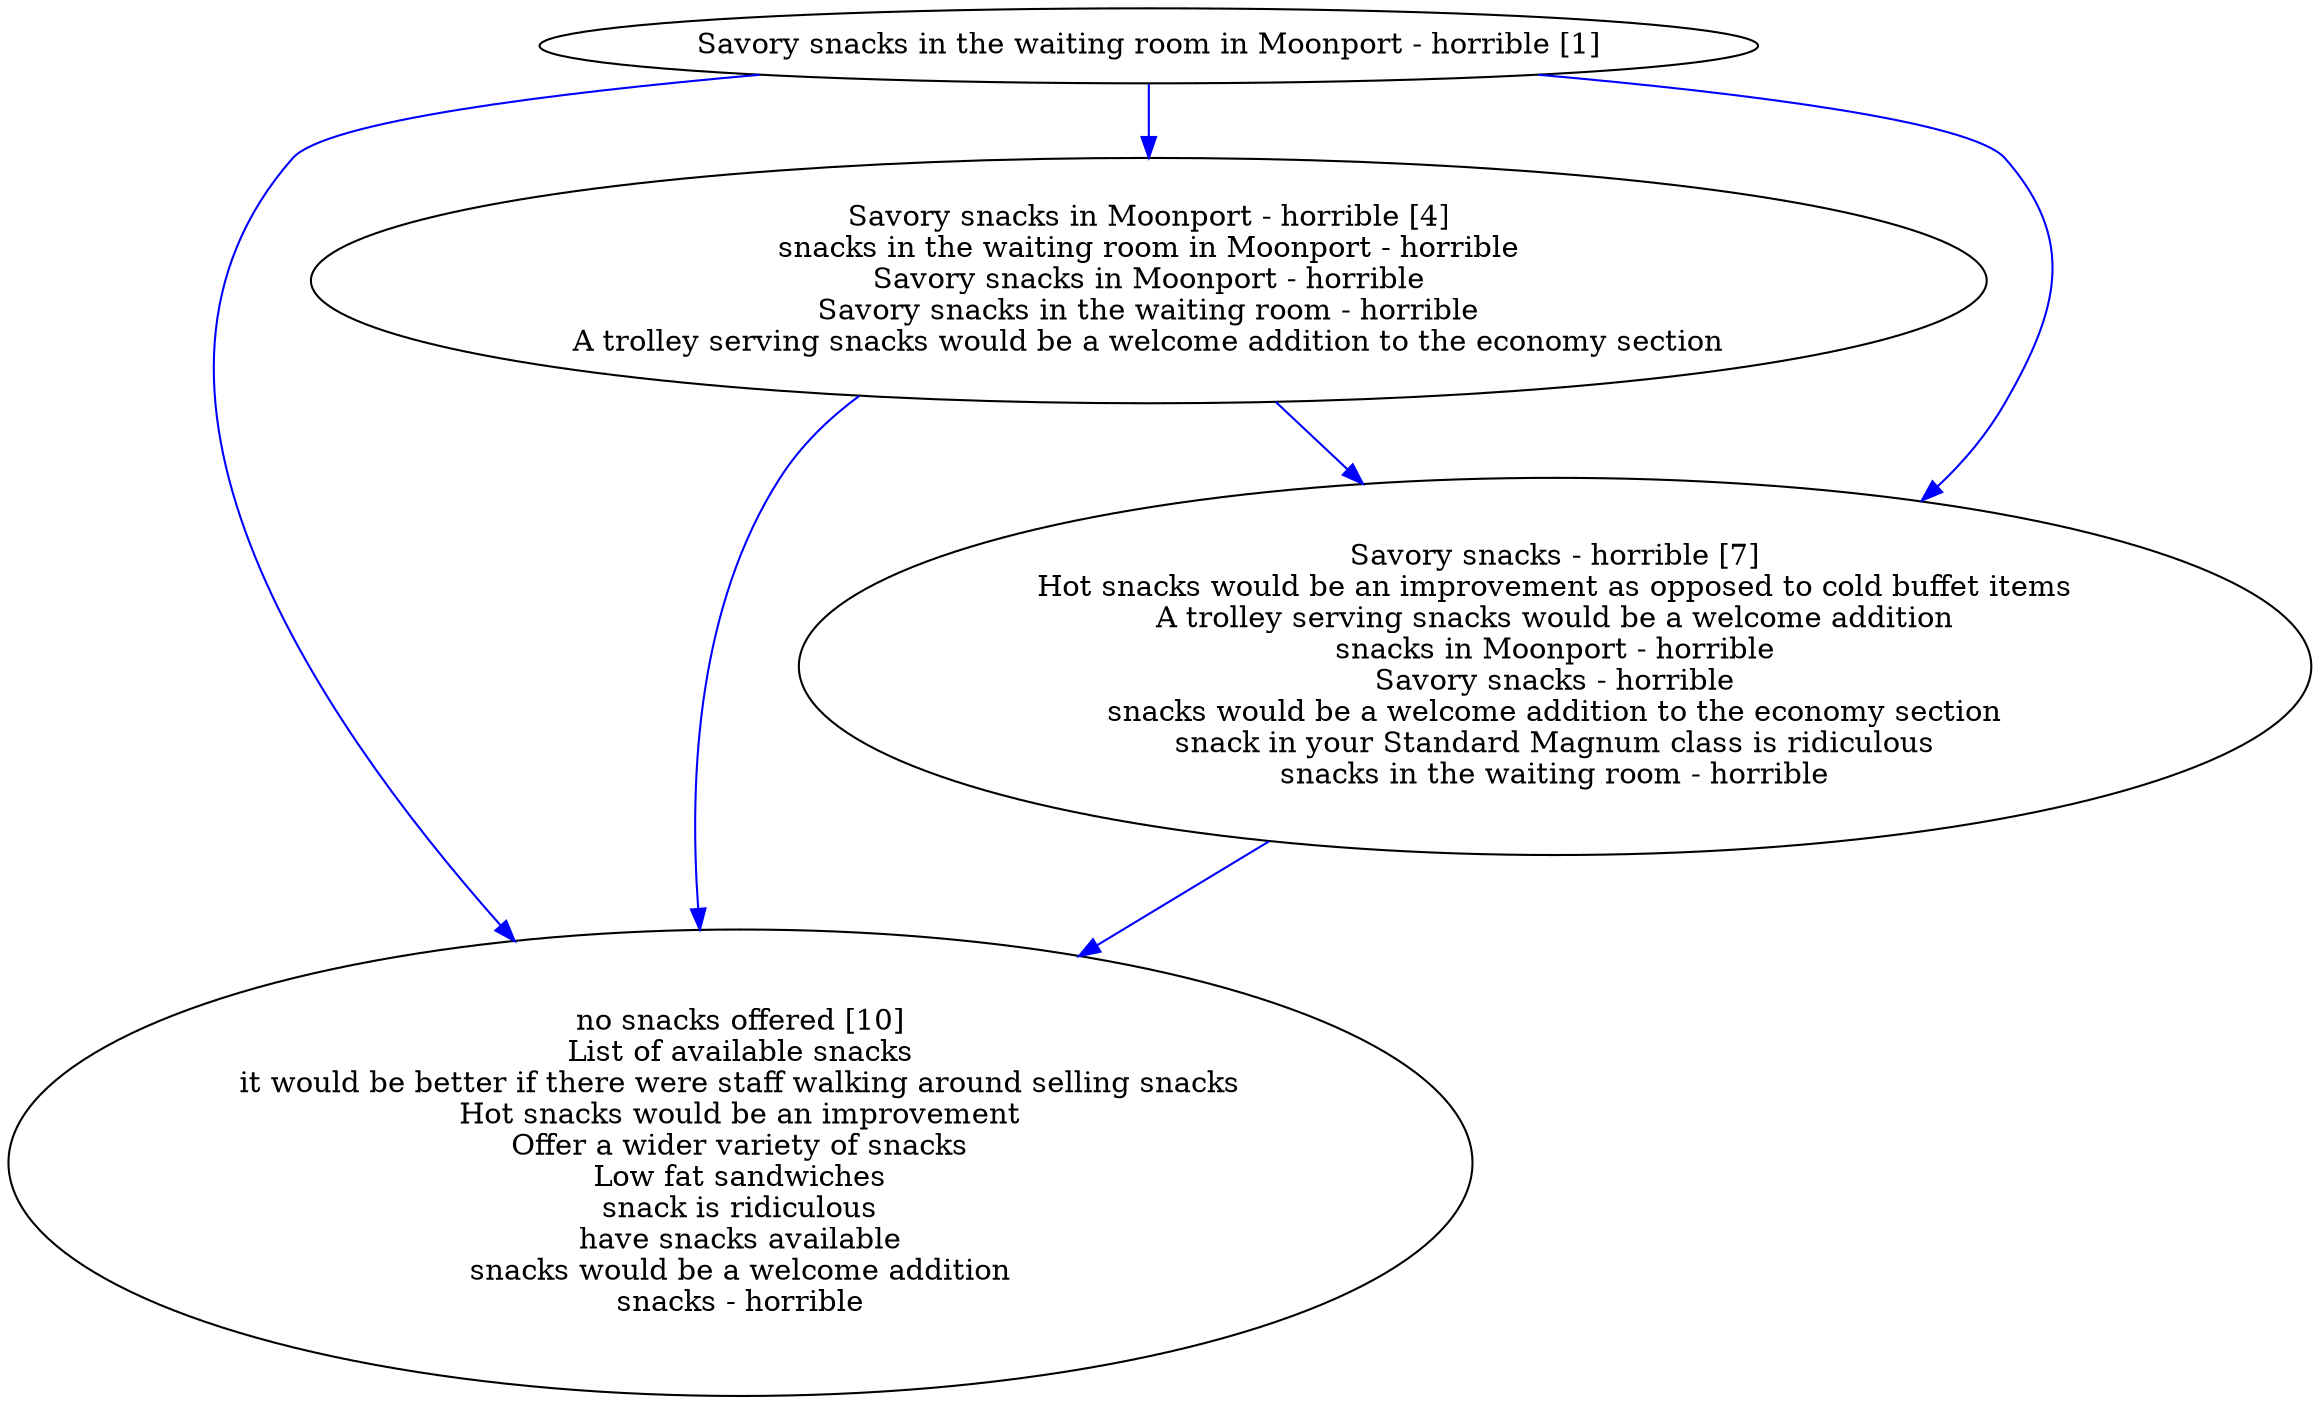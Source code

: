 digraph collapsedGraph {
"no snacks offered [10]\nList of available snacks\nit would be better if there were staff walking around selling snacks\nHot snacks would be an improvement\nOffer a wider variety of snacks\nLow fat sandwiches\nsnack is ridiculous\nhave snacks available\nsnacks would be a welcome addition\nsnacks - horrible""Savory snacks in Moonport - horrible [4]\nsnacks in the waiting room in Moonport - horrible\nSavory snacks in Moonport - horrible\nSavory snacks in the waiting room - horrible\nA trolley serving snacks would be a welcome addition to the economy section""Savory snacks - horrible [7]\nHot snacks would be an improvement as opposed to cold buffet items\nA trolley serving snacks would be a welcome addition\nsnacks in Moonport - horrible\nSavory snacks - horrible\nsnacks would be a welcome addition to the economy section\nsnack in your Standard Magnum class is ridiculous\nsnacks in the waiting room - horrible""Savory snacks in the waiting room in Moonport - horrible [1]""Savory snacks in the waiting room in Moonport - horrible [1]" -> "Savory snacks - horrible [7]\nHot snacks would be an improvement as opposed to cold buffet items\nA trolley serving snacks would be a welcome addition\nsnacks in Moonport - horrible\nSavory snacks - horrible\nsnacks would be a welcome addition to the economy section\nsnack in your Standard Magnum class is ridiculous\nsnacks in the waiting room - horrible" [color=blue]
"Savory snacks in the waiting room in Moonport - horrible [1]" -> "Savory snacks in Moonport - horrible [4]\nsnacks in the waiting room in Moonport - horrible\nSavory snacks in Moonport - horrible\nSavory snacks in the waiting room - horrible\nA trolley serving snacks would be a welcome addition to the economy section" [color=blue]
"Savory snacks in Moonport - horrible [4]\nsnacks in the waiting room in Moonport - horrible\nSavory snacks in Moonport - horrible\nSavory snacks in the waiting room - horrible\nA trolley serving snacks would be a welcome addition to the economy section" -> "Savory snacks - horrible [7]\nHot snacks would be an improvement as opposed to cold buffet items\nA trolley serving snacks would be a welcome addition\nsnacks in Moonport - horrible\nSavory snacks - horrible\nsnacks would be a welcome addition to the economy section\nsnack in your Standard Magnum class is ridiculous\nsnacks in the waiting room - horrible" [color=blue]
"Savory snacks in Moonport - horrible [4]\nsnacks in the waiting room in Moonport - horrible\nSavory snacks in Moonport - horrible\nSavory snacks in the waiting room - horrible\nA trolley serving snacks would be a welcome addition to the economy section" -> "no snacks offered [10]\nList of available snacks\nit would be better if there were staff walking around selling snacks\nHot snacks would be an improvement\nOffer a wider variety of snacks\nLow fat sandwiches\nsnack is ridiculous\nhave snacks available\nsnacks would be a welcome addition\nsnacks - horrible" [color=blue]
"Savory snacks - horrible [7]\nHot snacks would be an improvement as opposed to cold buffet items\nA trolley serving snacks would be a welcome addition\nsnacks in Moonport - horrible\nSavory snacks - horrible\nsnacks would be a welcome addition to the economy section\nsnack in your Standard Magnum class is ridiculous\nsnacks in the waiting room - horrible" -> "no snacks offered [10]\nList of available snacks\nit would be better if there were staff walking around selling snacks\nHot snacks would be an improvement\nOffer a wider variety of snacks\nLow fat sandwiches\nsnack is ridiculous\nhave snacks available\nsnacks would be a welcome addition\nsnacks - horrible" [color=blue]
"Savory snacks in the waiting room in Moonport - horrible [1]" -> "no snacks offered [10]\nList of available snacks\nit would be better if there were staff walking around selling snacks\nHot snacks would be an improvement\nOffer a wider variety of snacks\nLow fat sandwiches\nsnack is ridiculous\nhave snacks available\nsnacks would be a welcome addition\nsnacks - horrible" [color=blue]
}